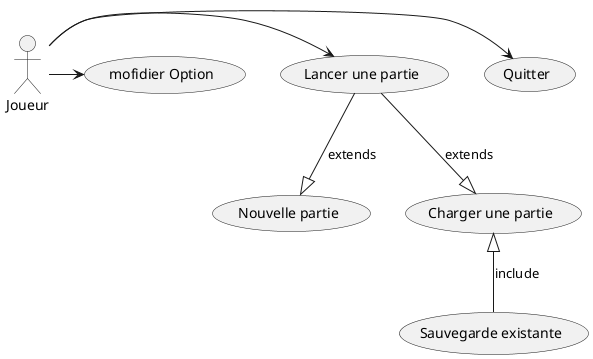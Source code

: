 @startuml
 :Joueur: as Joueur
 Joueur->(Quitter)
 Joueur -> (Lancer une partie)
 (Lancer une partie)--|>(Nouvelle partie) : extends
 (Lancer une partie)--|>(Charger une partie) :extends
 (Charger une partie) <|--(Sauvegarde existante):include
 Joueur -> (mofidier Option)
@enduml
